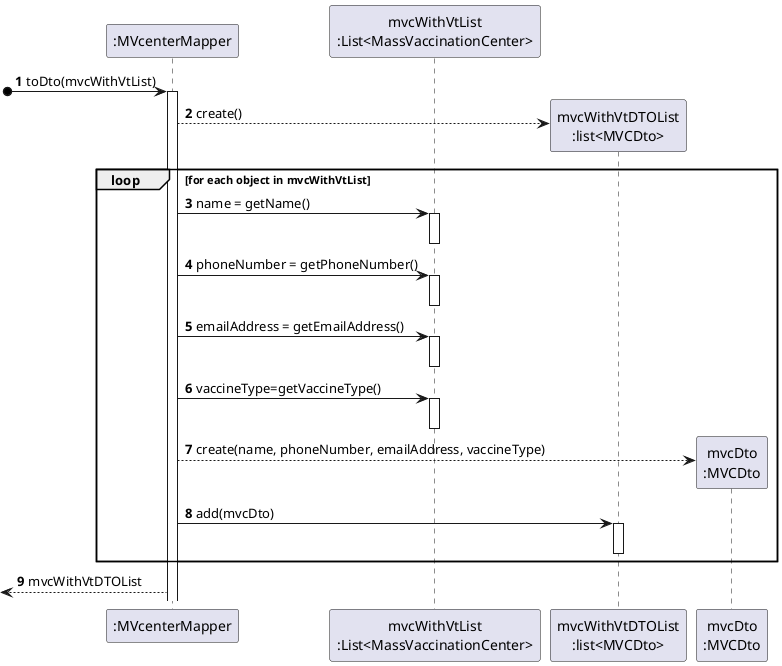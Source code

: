 @startuml
autonumber
participant ":MVcenterMapper" as VcMapper
participant "mvcWithVtList\n:List<MassVaccinationCenter>" as mvcWithVtList
participant "mvcWithVtDTOList\n:list<MVCDto>" as mvcWithVtDtoList
participant "mvcDto\n:MVCDto" as MVCDto

[o->VcMapper : toDto(mvcWithVtList)
activate VcMapper

VcMapper --> mvcWithVtDtoList **: create()

loop for each object in mvcWithVtList

VcMapper -> mvcWithVtList : name = getName()
activate mvcWithVtList
deactivate mvcWithVtList
VcMapper -> mvcWithVtList : phoneNumber = getPhoneNumber()
activate mvcWithVtList
deactivate mvcWithVtList
VcMapper -> mvcWithVtList : emailAddress = getEmailAddress()
activate mvcWithVtList
deactivate mvcWithVtList
VcMapper -> mvcWithVtList : vaccineType=getVaccineType()
activate mvcWithVtList
deactivate mvcWithVtList



VcMapper --> MVCDto **: create(name, phoneNumber, emailAddress, vaccineType)

VcMapper -> mvcWithVtDtoList : add(mvcDto)
activate mvcWithVtDtoList
deactivate mvcWithVtDtoList
end loop
[<-- VcMapper : mvcWithVtDTOList

@enduml